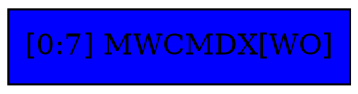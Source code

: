 digraph MWCMDXR{
node [shape = "record" 
 style="filled" ];
node0 [ label = "[0:7] MWCMDX[WO]"
 fillcolor = "blue"];
}